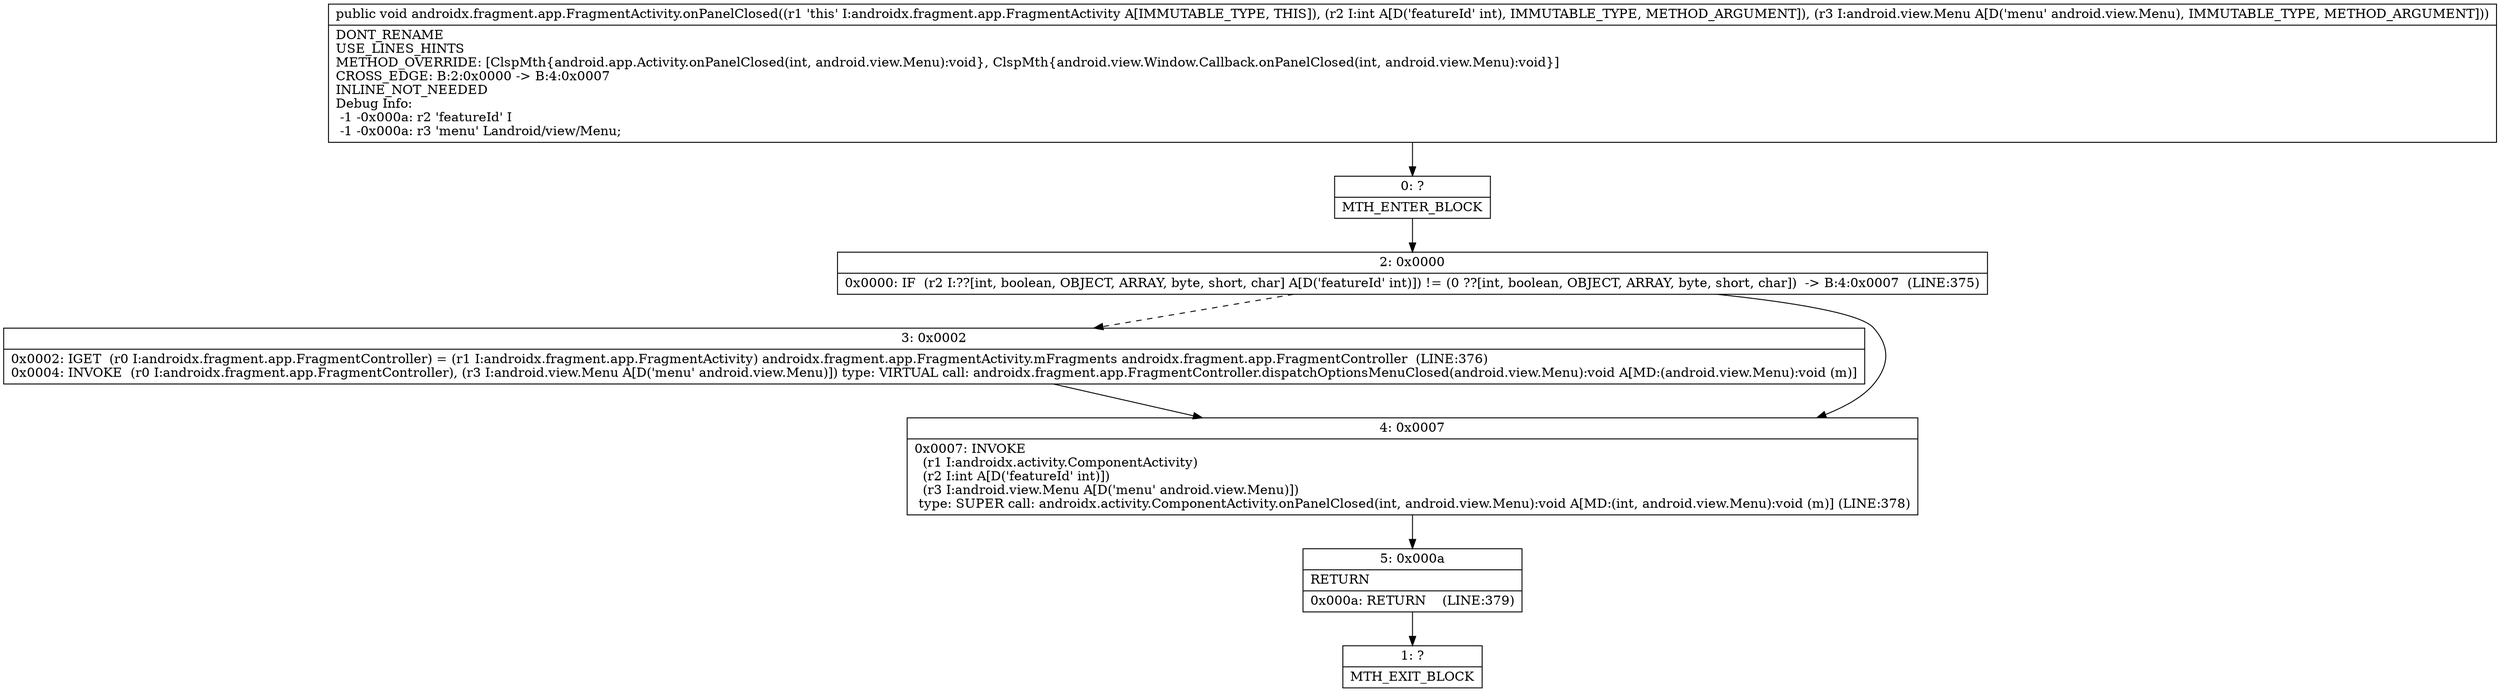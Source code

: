 digraph "CFG forandroidx.fragment.app.FragmentActivity.onPanelClosed(ILandroid\/view\/Menu;)V" {
Node_0 [shape=record,label="{0\:\ ?|MTH_ENTER_BLOCK\l}"];
Node_2 [shape=record,label="{2\:\ 0x0000|0x0000: IF  (r2 I:??[int, boolean, OBJECT, ARRAY, byte, short, char] A[D('featureId' int)]) != (0 ??[int, boolean, OBJECT, ARRAY, byte, short, char])  \-\> B:4:0x0007  (LINE:375)\l}"];
Node_3 [shape=record,label="{3\:\ 0x0002|0x0002: IGET  (r0 I:androidx.fragment.app.FragmentController) = (r1 I:androidx.fragment.app.FragmentActivity) androidx.fragment.app.FragmentActivity.mFragments androidx.fragment.app.FragmentController  (LINE:376)\l0x0004: INVOKE  (r0 I:androidx.fragment.app.FragmentController), (r3 I:android.view.Menu A[D('menu' android.view.Menu)]) type: VIRTUAL call: androidx.fragment.app.FragmentController.dispatchOptionsMenuClosed(android.view.Menu):void A[MD:(android.view.Menu):void (m)]\l}"];
Node_4 [shape=record,label="{4\:\ 0x0007|0x0007: INVOKE  \l  (r1 I:androidx.activity.ComponentActivity)\l  (r2 I:int A[D('featureId' int)])\l  (r3 I:android.view.Menu A[D('menu' android.view.Menu)])\l type: SUPER call: androidx.activity.ComponentActivity.onPanelClosed(int, android.view.Menu):void A[MD:(int, android.view.Menu):void (m)] (LINE:378)\l}"];
Node_5 [shape=record,label="{5\:\ 0x000a|RETURN\l|0x000a: RETURN    (LINE:379)\l}"];
Node_1 [shape=record,label="{1\:\ ?|MTH_EXIT_BLOCK\l}"];
MethodNode[shape=record,label="{public void androidx.fragment.app.FragmentActivity.onPanelClosed((r1 'this' I:androidx.fragment.app.FragmentActivity A[IMMUTABLE_TYPE, THIS]), (r2 I:int A[D('featureId' int), IMMUTABLE_TYPE, METHOD_ARGUMENT]), (r3 I:android.view.Menu A[D('menu' android.view.Menu), IMMUTABLE_TYPE, METHOD_ARGUMENT]))  | DONT_RENAME\lUSE_LINES_HINTS\lMETHOD_OVERRIDE: [ClspMth\{android.app.Activity.onPanelClosed(int, android.view.Menu):void\}, ClspMth\{android.view.Window.Callback.onPanelClosed(int, android.view.Menu):void\}]\lCROSS_EDGE: B:2:0x0000 \-\> B:4:0x0007\lINLINE_NOT_NEEDED\lDebug Info:\l  \-1 \-0x000a: r2 'featureId' I\l  \-1 \-0x000a: r3 'menu' Landroid\/view\/Menu;\l}"];
MethodNode -> Node_0;Node_0 -> Node_2;
Node_2 -> Node_3[style=dashed];
Node_2 -> Node_4;
Node_3 -> Node_4;
Node_4 -> Node_5;
Node_5 -> Node_1;
}

